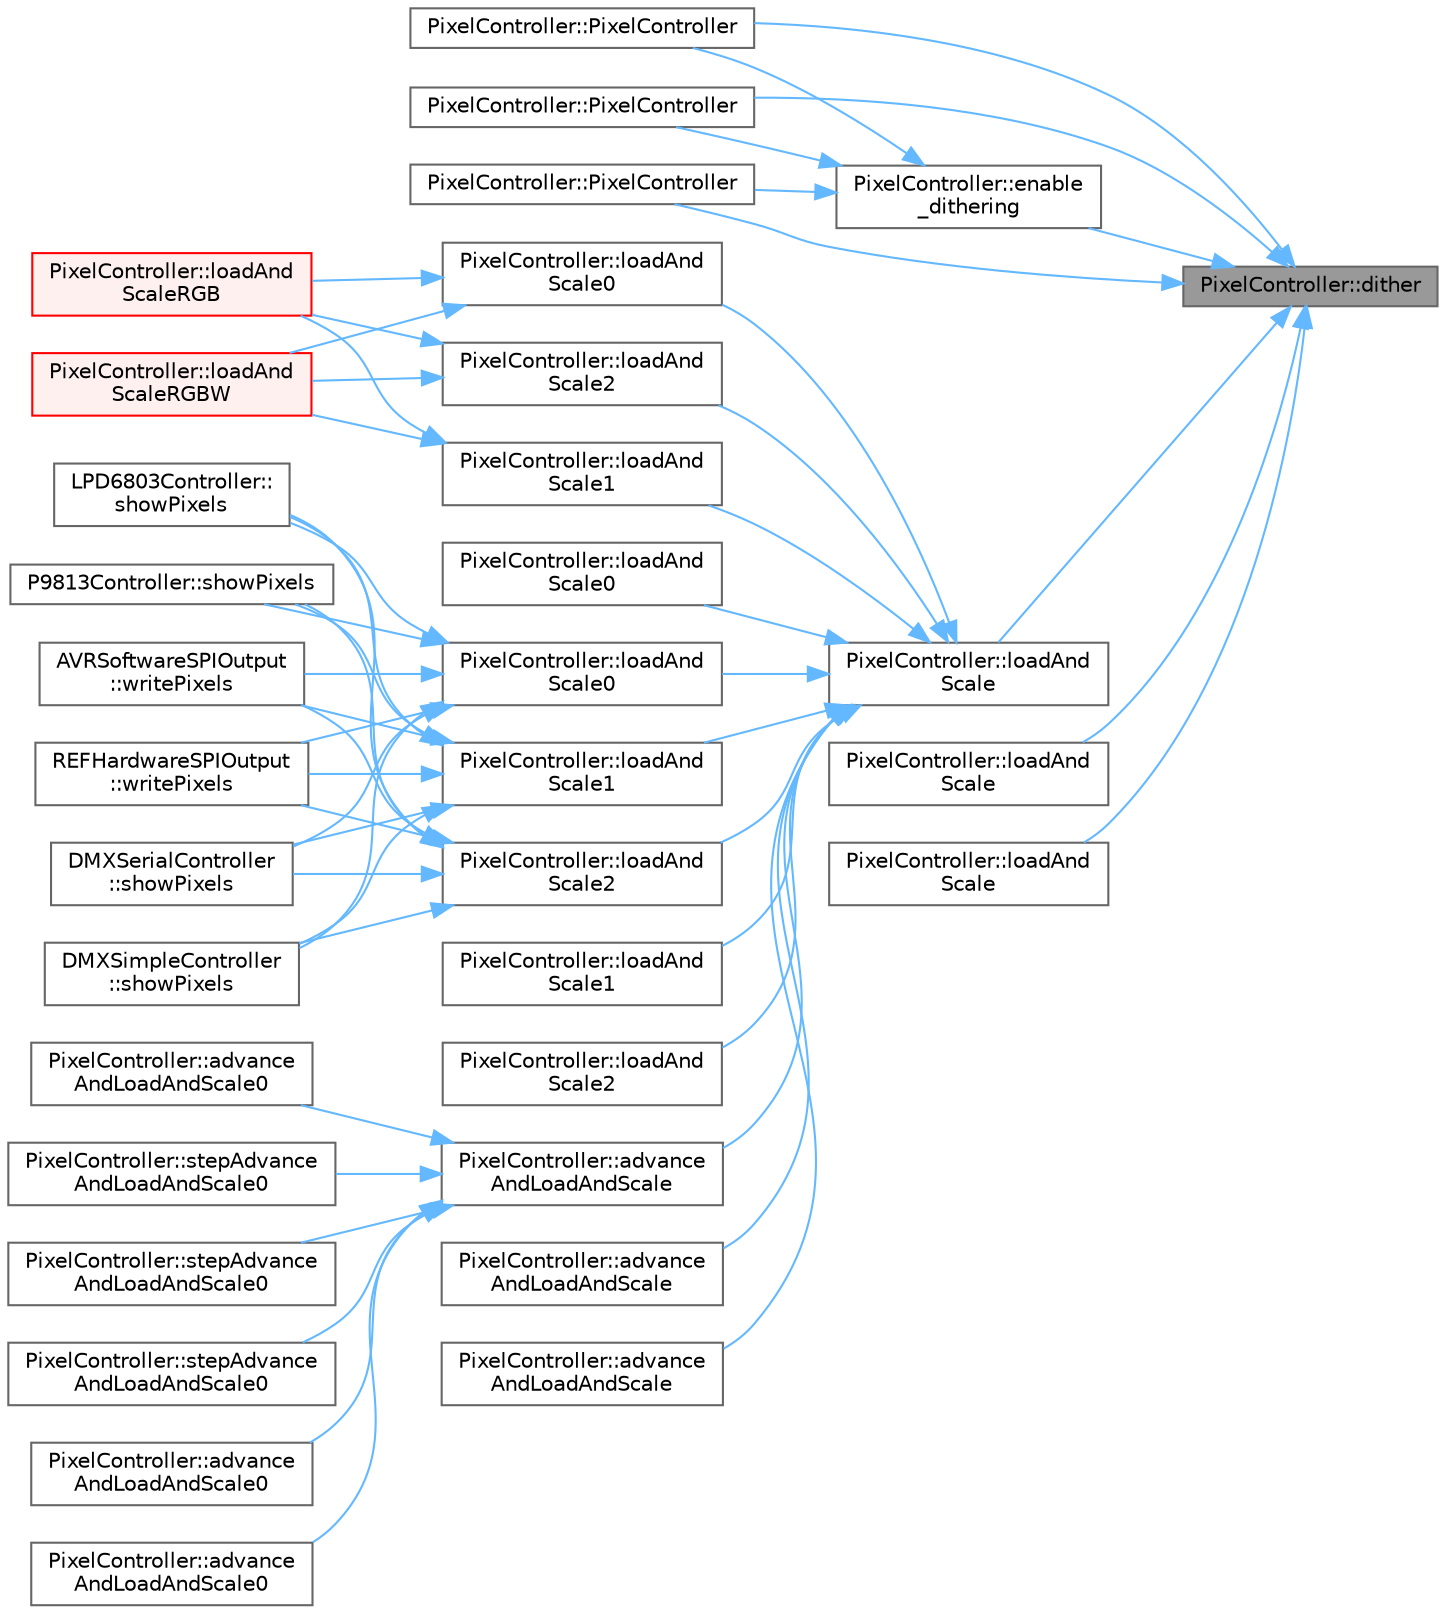 digraph "PixelController::dither"
{
 // INTERACTIVE_SVG=YES
 // LATEX_PDF_SIZE
  bgcolor="transparent";
  edge [fontname=Helvetica,fontsize=10,labelfontname=Helvetica,labelfontsize=10];
  node [fontname=Helvetica,fontsize=10,shape=box,height=0.2,width=0.4];
  rankdir="RL";
  Node1 [id="Node000001",label="PixelController::dither",height=0.2,width=0.4,color="gray40", fillcolor="grey60", style="filled", fontcolor="black",tooltip="Calculate a dither value using the per-channel dither data."];
  Node1 -> Node2 [id="edge1_Node000001_Node000002",dir="back",color="steelblue1",style="solid",tooltip=" "];
  Node2 [id="Node000002",label="PixelController::PixelController",height=0.2,width=0.4,color="grey40", fillcolor="white", style="filled",URL="$d0/dee/struct_pixel_controller_a68e0ae41357f1dda75a5724cde6aa991.html#a68e0ae41357f1dda75a5724cde6aa991",tooltip="Constructor."];
  Node1 -> Node3 [id="edge2_Node000001_Node000003",dir="back",color="steelblue1",style="solid",tooltip=" "];
  Node3 [id="Node000003",label="PixelController::PixelController",height=0.2,width=0.4,color="grey40", fillcolor="white", style="filled",URL="$d0/dee/struct_pixel_controller_ac272cca24b476c78cddd257cd9406150.html#ac272cca24b476c78cddd257cd9406150",tooltip="Constructor."];
  Node1 -> Node4 [id="edge3_Node000001_Node000004",dir="back",color="steelblue1",style="solid",tooltip=" "];
  Node4 [id="Node000004",label="PixelController::PixelController",height=0.2,width=0.4,color="grey40", fillcolor="white", style="filled",URL="$d0/dee/struct_pixel_controller_ae1e1069b343fc0577828d28ffe3cead9.html#ae1e1069b343fc0577828d28ffe3cead9",tooltip="Constructor."];
  Node1 -> Node5 [id="edge4_Node000001_Node000005",dir="back",color="steelblue1",style="solid",tooltip=" "];
  Node5 [id="Node000005",label="PixelController::enable\l_dithering",height=0.2,width=0.4,color="grey40", fillcolor="white", style="filled",URL="$d0/dee/struct_pixel_controller_aa86847022436988b28343a76bab0db4c.html#aa86847022436988b28343a76bab0db4c",tooltip="Toggle dithering enable If dithering is set to enabled, this will re-init the dithering values (init_..."];
  Node5 -> Node2 [id="edge5_Node000005_Node000002",dir="back",color="steelblue1",style="solid",tooltip=" "];
  Node5 -> Node3 [id="edge6_Node000005_Node000003",dir="back",color="steelblue1",style="solid",tooltip=" "];
  Node5 -> Node4 [id="edge7_Node000005_Node000004",dir="back",color="steelblue1",style="solid",tooltip=" "];
  Node1 -> Node6 [id="edge8_Node000001_Node000006",dir="back",color="steelblue1",style="solid",tooltip=" "];
  Node6 [id="Node000006",label="PixelController::loadAnd\lScale",height=0.2,width=0.4,color="grey40", fillcolor="white", style="filled",URL="$d0/dee/struct_pixel_controller_a56fc5e5bf305e1760198c0a69ac85ff9.html#a56fc5e5bf305e1760198c0a69ac85ff9",tooltip="Loads, dithers, and scales a single byte for a given output slot, using class dither and scale values..."];
  Node6 -> Node7 [id="edge9_Node000006_Node000007",dir="back",color="steelblue1",style="solid",tooltip=" "];
  Node7 [id="Node000007",label="PixelController::advance\lAndLoadAndScale",height=0.2,width=0.4,color="grey40", fillcolor="white", style="filled",URL="$d0/dee/struct_pixel_controller_a6c5dff0bd5be54ed5cdc8edb05d3ee2d.html#a6c5dff0bd5be54ed5cdc8edb05d3ee2d",tooltip="A version of loadAndScale() that advances the output data pointer."];
  Node7 -> Node8 [id="edge10_Node000007_Node000008",dir="back",color="steelblue1",style="solid",tooltip=" "];
  Node8 [id="Node000008",label="PixelController::advance\lAndLoadAndScale0",height=0.2,width=0.4,color="grey40", fillcolor="white", style="filled",URL="$d0/dee/struct_pixel_controller_aa6a77bc5cd442a95a4f36b3c39d09f6e.html#aa6a77bc5cd442a95a4f36b3c39d09f6e",tooltip="non-template alias of advanceAndLoadAndScale<0>()"];
  Node7 -> Node9 [id="edge11_Node000007_Node000009",dir="back",color="steelblue1",style="solid",tooltip=" "];
  Node9 [id="Node000009",label="PixelController::advance\lAndLoadAndScale0",height=0.2,width=0.4,color="grey40", fillcolor="white", style="filled",URL="$d0/dee/struct_pixel_controller_a9b3aad7f0649ea0d87e2ac243a6ede89.html#a9b3aad7f0649ea0d87e2ac243a6ede89",tooltip="non-template alias of advanceAndLoadAndScale<0>()"];
  Node7 -> Node10 [id="edge12_Node000007_Node000010",dir="back",color="steelblue1",style="solid",tooltip=" "];
  Node10 [id="Node000010",label="PixelController::advance\lAndLoadAndScale0",height=0.2,width=0.4,color="grey40", fillcolor="white", style="filled",URL="$d0/dee/struct_pixel_controller_a5ed1cdb992788946f8aa585e014491fa.html#a5ed1cdb992788946f8aa585e014491fa",tooltip="non-template alias of advanceAndLoadAndScale<0>()"];
  Node7 -> Node11 [id="edge13_Node000007_Node000011",dir="back",color="steelblue1",style="solid",tooltip=" "];
  Node11 [id="Node000011",label="PixelController::stepAdvance\lAndLoadAndScale0",height=0.2,width=0.4,color="grey40", fillcolor="white", style="filled",URL="$d0/dee/struct_pixel_controller_a0b169100513e0e2fe996401a8f653688.html#a0b169100513e0e2fe996401a8f653688",tooltip="stepDithering() and advanceAndLoadAndScale0()"];
  Node7 -> Node12 [id="edge14_Node000007_Node000012",dir="back",color="steelblue1",style="solid",tooltip=" "];
  Node12 [id="Node000012",label="PixelController::stepAdvance\lAndLoadAndScale0",height=0.2,width=0.4,color="grey40", fillcolor="white", style="filled",URL="$d0/dee/struct_pixel_controller_a1fd9d16856c759d9fe45025464eae1de.html#a1fd9d16856c759d9fe45025464eae1de",tooltip="stepDithering() and advanceAndLoadAndScale0()"];
  Node7 -> Node13 [id="edge15_Node000007_Node000013",dir="back",color="steelblue1",style="solid",tooltip=" "];
  Node13 [id="Node000013",label="PixelController::stepAdvance\lAndLoadAndScale0",height=0.2,width=0.4,color="grey40", fillcolor="white", style="filled",URL="$d0/dee/struct_pixel_controller_acb4a76e70b987649e50290f68648e9d6.html#acb4a76e70b987649e50290f68648e9d6",tooltip="stepDithering() and advanceAndLoadAndScale0()"];
  Node6 -> Node14 [id="edge16_Node000006_Node000014",dir="back",color="steelblue1",style="solid",tooltip=" "];
  Node14 [id="Node000014",label="PixelController::advance\lAndLoadAndScale",height=0.2,width=0.4,color="grey40", fillcolor="white", style="filled",URL="$d0/dee/struct_pixel_controller_aebc10b48403a00eb03bdb9e07e09f183.html#aebc10b48403a00eb03bdb9e07e09f183",tooltip="A version of loadAndScale() that advances the output data pointer."];
  Node6 -> Node15 [id="edge17_Node000006_Node000015",dir="back",color="steelblue1",style="solid",tooltip=" "];
  Node15 [id="Node000015",label="PixelController::advance\lAndLoadAndScale",height=0.2,width=0.4,color="grey40", fillcolor="white", style="filled",URL="$d0/dee/struct_pixel_controller_a7b2c3f0de852388e61d6b788d24f1ede.html#a7b2c3f0de852388e61d6b788d24f1ede",tooltip="A version of loadAndScale() that advances the output data pointer without dithering."];
  Node6 -> Node16 [id="edge18_Node000006_Node000016",dir="back",color="steelblue1",style="solid",tooltip=" "];
  Node16 [id="Node000016",label="PixelController::loadAnd\lScale0",height=0.2,width=0.4,color="grey40", fillcolor="white", style="filled",URL="$d0/dee/struct_pixel_controller_a4afe8b8ec93c89308fe185b1eb164ff6.html#a4afe8b8ec93c89308fe185b1eb164ff6",tooltip="non-template alias of loadAndScale<0>()"];
  Node16 -> Node17 [id="edge19_Node000016_Node000017",dir="back",color="steelblue1",style="solid",tooltip=" "];
  Node17 [id="Node000017",label="PixelController::loadAnd\lScaleRGB",height=0.2,width=0.4,color="red", fillcolor="#FFF0F0", style="filled",URL="$d0/dee/struct_pixel_controller_a3c10f0dd3838aa2b18d28a20393c9333.html#a3c10f0dd3838aa2b18d28a20393c9333",tooltip=" "];
  Node16 -> Node21 [id="edge20_Node000016_Node000021",dir="back",color="steelblue1",style="solid",tooltip=" "];
  Node21 [id="Node000021",label="PixelController::loadAnd\lScaleRGBW",height=0.2,width=0.4,color="red", fillcolor="#FFF0F0", style="filled",URL="$d0/dee/struct_pixel_controller_aa75c347910343e54b608faf4f4a002bd.html#aa75c347910343e54b608faf4f4a002bd",tooltip=" "];
  Node6 -> Node23 [id="edge21_Node000006_Node000023",dir="back",color="steelblue1",style="solid",tooltip=" "];
  Node23 [id="Node000023",label="PixelController::loadAnd\lScale0",height=0.2,width=0.4,color="grey40", fillcolor="white", style="filled",URL="$d0/dee/struct_pixel_controller_a007d808b1aa8a8ea456ace5b9a8d7d69.html#a007d808b1aa8a8ea456ace5b9a8d7d69",tooltip="non-template alias of loadAndScale<0>()"];
  Node6 -> Node24 [id="edge22_Node000006_Node000024",dir="back",color="steelblue1",style="solid",tooltip=" "];
  Node24 [id="Node000024",label="PixelController::loadAnd\lScale0",height=0.2,width=0.4,color="grey40", fillcolor="white", style="filled",URL="$d0/dee/struct_pixel_controller_a4984f158bbc3b6c79ca16dd847fe67e1.html#a4984f158bbc3b6c79ca16dd847fe67e1",tooltip="non-template alias of loadAndScale<0>()"];
  Node24 -> Node25 [id="edge23_Node000024_Node000025",dir="back",color="steelblue1",style="solid",tooltip=" "];
  Node25 [id="Node000025",label="DMXSerialController\l::showPixels",height=0.2,width=0.4,color="grey40", fillcolor="white", style="filled",URL="$d9/d0f/class_d_m_x_serial_controller_a861d9beed51cce6441b50398f1eabebf.html#a861d9beed51cce6441b50398f1eabebf",tooltip="Send the LED data to the strip."];
  Node24 -> Node26 [id="edge24_Node000024_Node000026",dir="back",color="steelblue1",style="solid",tooltip=" "];
  Node26 [id="Node000026",label="DMXSimpleController\l::showPixels",height=0.2,width=0.4,color="grey40", fillcolor="white", style="filled",URL="$d0/da7/class_d_m_x_simple_controller_a6744d598f10ba5d97a57df08c46bafab.html#a6744d598f10ba5d97a57df08c46bafab",tooltip="Send the LED data to the strip."];
  Node24 -> Node27 [id="edge25_Node000024_Node000027",dir="back",color="steelblue1",style="solid",tooltip=" "];
  Node27 [id="Node000027",label="LPD6803Controller::\lshowPixels",height=0.2,width=0.4,color="grey40", fillcolor="white", style="filled",URL="$d0/d40/class_l_p_d6803_controller_a35f42384ada050146e6813f0fc766356.html#a35f42384ada050146e6813f0fc766356",tooltip="Send the LED data to the strip."];
  Node24 -> Node28 [id="edge26_Node000024_Node000028",dir="back",color="steelblue1",style="solid",tooltip=" "];
  Node28 [id="Node000028",label="P9813Controller::showPixels",height=0.2,width=0.4,color="grey40", fillcolor="white", style="filled",URL="$d2/dd6/class_p9813_controller_ab7381f0a1850d006f3449d27838b19c5.html#ab7381f0a1850d006f3449d27838b19c5",tooltip="Send the LED data to the strip."];
  Node24 -> Node29 [id="edge27_Node000024_Node000029",dir="back",color="steelblue1",style="solid",tooltip=" "];
  Node29 [id="Node000029",label="AVRSoftwareSPIOutput\l::writePixels",height=0.2,width=0.4,color="grey40", fillcolor="white", style="filled",URL="$dc/d57/class_a_v_r_software_s_p_i_output_a20772a8fdfa75015731375c36ccb3515.html#a20772a8fdfa75015731375c36ccb3515",tooltip="Write LED pixel data to the SPI interface."];
  Node24 -> Node30 [id="edge28_Node000024_Node000030",dir="back",color="steelblue1",style="solid",tooltip=" "];
  Node30 [id="Node000030",label="REFHardwareSPIOutput\l::writePixels",height=0.2,width=0.4,color="grey40", fillcolor="white", style="filled",URL="$d6/dd4/class_r_e_f_hardware_s_p_i_output_a17c12dc926c86fc42b2f857149c699a1.html#a17c12dc926c86fc42b2f857149c699a1",tooltip="write a block of uint8_ts out in groups of three."];
  Node6 -> Node31 [id="edge29_Node000006_Node000031",dir="back",color="steelblue1",style="solid",tooltip=" "];
  Node31 [id="Node000031",label="PixelController::loadAnd\lScale1",height=0.2,width=0.4,color="grey40", fillcolor="white", style="filled",URL="$d0/dee/struct_pixel_controller_ae570967d1b674970cf472feb379f248f.html#ae570967d1b674970cf472feb379f248f",tooltip="non-template alias of loadAndScale<1>()"];
  Node31 -> Node17 [id="edge30_Node000031_Node000017",dir="back",color="steelblue1",style="solid",tooltip=" "];
  Node31 -> Node21 [id="edge31_Node000031_Node000021",dir="back",color="steelblue1",style="solid",tooltip=" "];
  Node6 -> Node32 [id="edge32_Node000006_Node000032",dir="back",color="steelblue1",style="solid",tooltip=" "];
  Node32 [id="Node000032",label="PixelController::loadAnd\lScale1",height=0.2,width=0.4,color="grey40", fillcolor="white", style="filled",URL="$d0/dee/struct_pixel_controller_a2cd4db2b559aa2f61b61bccfbe8a978b.html#a2cd4db2b559aa2f61b61bccfbe8a978b",tooltip="non-template alias of loadAndScale<1>()"];
  Node6 -> Node33 [id="edge33_Node000006_Node000033",dir="back",color="steelblue1",style="solid",tooltip=" "];
  Node33 [id="Node000033",label="PixelController::loadAnd\lScale1",height=0.2,width=0.4,color="grey40", fillcolor="white", style="filled",URL="$d0/dee/struct_pixel_controller_a11f9b50f738c6d57d08d6776b3d8eb43.html#a11f9b50f738c6d57d08d6776b3d8eb43",tooltip="non-template alias of loadAndScale<1>()"];
  Node33 -> Node25 [id="edge34_Node000033_Node000025",dir="back",color="steelblue1",style="solid",tooltip=" "];
  Node33 -> Node26 [id="edge35_Node000033_Node000026",dir="back",color="steelblue1",style="solid",tooltip=" "];
  Node33 -> Node27 [id="edge36_Node000033_Node000027",dir="back",color="steelblue1",style="solid",tooltip=" "];
  Node33 -> Node28 [id="edge37_Node000033_Node000028",dir="back",color="steelblue1",style="solid",tooltip=" "];
  Node33 -> Node29 [id="edge38_Node000033_Node000029",dir="back",color="steelblue1",style="solid",tooltip=" "];
  Node33 -> Node30 [id="edge39_Node000033_Node000030",dir="back",color="steelblue1",style="solid",tooltip=" "];
  Node6 -> Node34 [id="edge40_Node000006_Node000034",dir="back",color="steelblue1",style="solid",tooltip=" "];
  Node34 [id="Node000034",label="PixelController::loadAnd\lScale2",height=0.2,width=0.4,color="grey40", fillcolor="white", style="filled",URL="$d0/dee/struct_pixel_controller_af5a5f12205a4187aa4df499b8224ed35.html#af5a5f12205a4187aa4df499b8224ed35",tooltip="non-template alias of loadAndScale<2>()"];
  Node34 -> Node17 [id="edge41_Node000034_Node000017",dir="back",color="steelblue1",style="solid",tooltip=" "];
  Node34 -> Node21 [id="edge42_Node000034_Node000021",dir="back",color="steelblue1",style="solid",tooltip=" "];
  Node6 -> Node35 [id="edge43_Node000006_Node000035",dir="back",color="steelblue1",style="solid",tooltip=" "];
  Node35 [id="Node000035",label="PixelController::loadAnd\lScale2",height=0.2,width=0.4,color="grey40", fillcolor="white", style="filled",URL="$d0/dee/struct_pixel_controller_a4688b73eef22022b80df81e4f6c22b49.html#a4688b73eef22022b80df81e4f6c22b49",tooltip="non-template alias of loadAndScale<2>()"];
  Node6 -> Node36 [id="edge44_Node000006_Node000036",dir="back",color="steelblue1",style="solid",tooltip=" "];
  Node36 [id="Node000036",label="PixelController::loadAnd\lScale2",height=0.2,width=0.4,color="grey40", fillcolor="white", style="filled",URL="$d0/dee/struct_pixel_controller_a33c22b408cbc9eb8b9d98993fe985264.html#a33c22b408cbc9eb8b9d98993fe985264",tooltip="non-template alias of loadAndScale<2>()"];
  Node36 -> Node25 [id="edge45_Node000036_Node000025",dir="back",color="steelblue1",style="solid",tooltip=" "];
  Node36 -> Node26 [id="edge46_Node000036_Node000026",dir="back",color="steelblue1",style="solid",tooltip=" "];
  Node36 -> Node27 [id="edge47_Node000036_Node000027",dir="back",color="steelblue1",style="solid",tooltip=" "];
  Node36 -> Node28 [id="edge48_Node000036_Node000028",dir="back",color="steelblue1",style="solid",tooltip=" "];
  Node36 -> Node29 [id="edge49_Node000036_Node000029",dir="back",color="steelblue1",style="solid",tooltip=" "];
  Node36 -> Node30 [id="edge50_Node000036_Node000030",dir="back",color="steelblue1",style="solid",tooltip=" "];
  Node1 -> Node37 [id="edge51_Node000001_Node000037",dir="back",color="steelblue1",style="solid",tooltip=" "];
  Node37 [id="Node000037",label="PixelController::loadAnd\lScale",height=0.2,width=0.4,color="grey40", fillcolor="white", style="filled",URL="$d0/dee/struct_pixel_controller_a73553caa10abdb91e454a27456fc14e5.html#a73553caa10abdb91e454a27456fc14e5",tooltip="Loads, dithers, and scales a single byte for a given output slot and lane, using class dither and sca..."];
  Node1 -> Node38 [id="edge52_Node000001_Node000038",dir="back",color="steelblue1",style="solid",tooltip=" "];
  Node38 [id="Node000038",label="PixelController::loadAnd\lScale",height=0.2,width=0.4,color="grey40", fillcolor="white", style="filled",URL="$d0/dee/struct_pixel_controller_a7f2b0c051d473813018715f1621ea259.html#a7f2b0c051d473813018715f1621ea259",tooltip="Loads, dithers, and scales a single byte for a given output slot and lane."];
}
